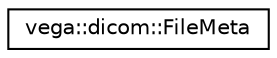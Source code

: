 digraph "Graphical Class Hierarchy"
{
  edge [fontname="Helvetica",fontsize="10",labelfontname="Helvetica",labelfontsize="10"];
  node [fontname="Helvetica",fontsize="10",shape=record];
  rankdir="LR";
  Node0 [label="vega::dicom::FileMeta",height=0.2,width=0.4,color="black", fillcolor="white", style="filled",URL="$classvega_1_1dicom_1_1FileMeta.html",tooltip="A class which encapsulates the file meta portion of a DICOM file. "];
}
